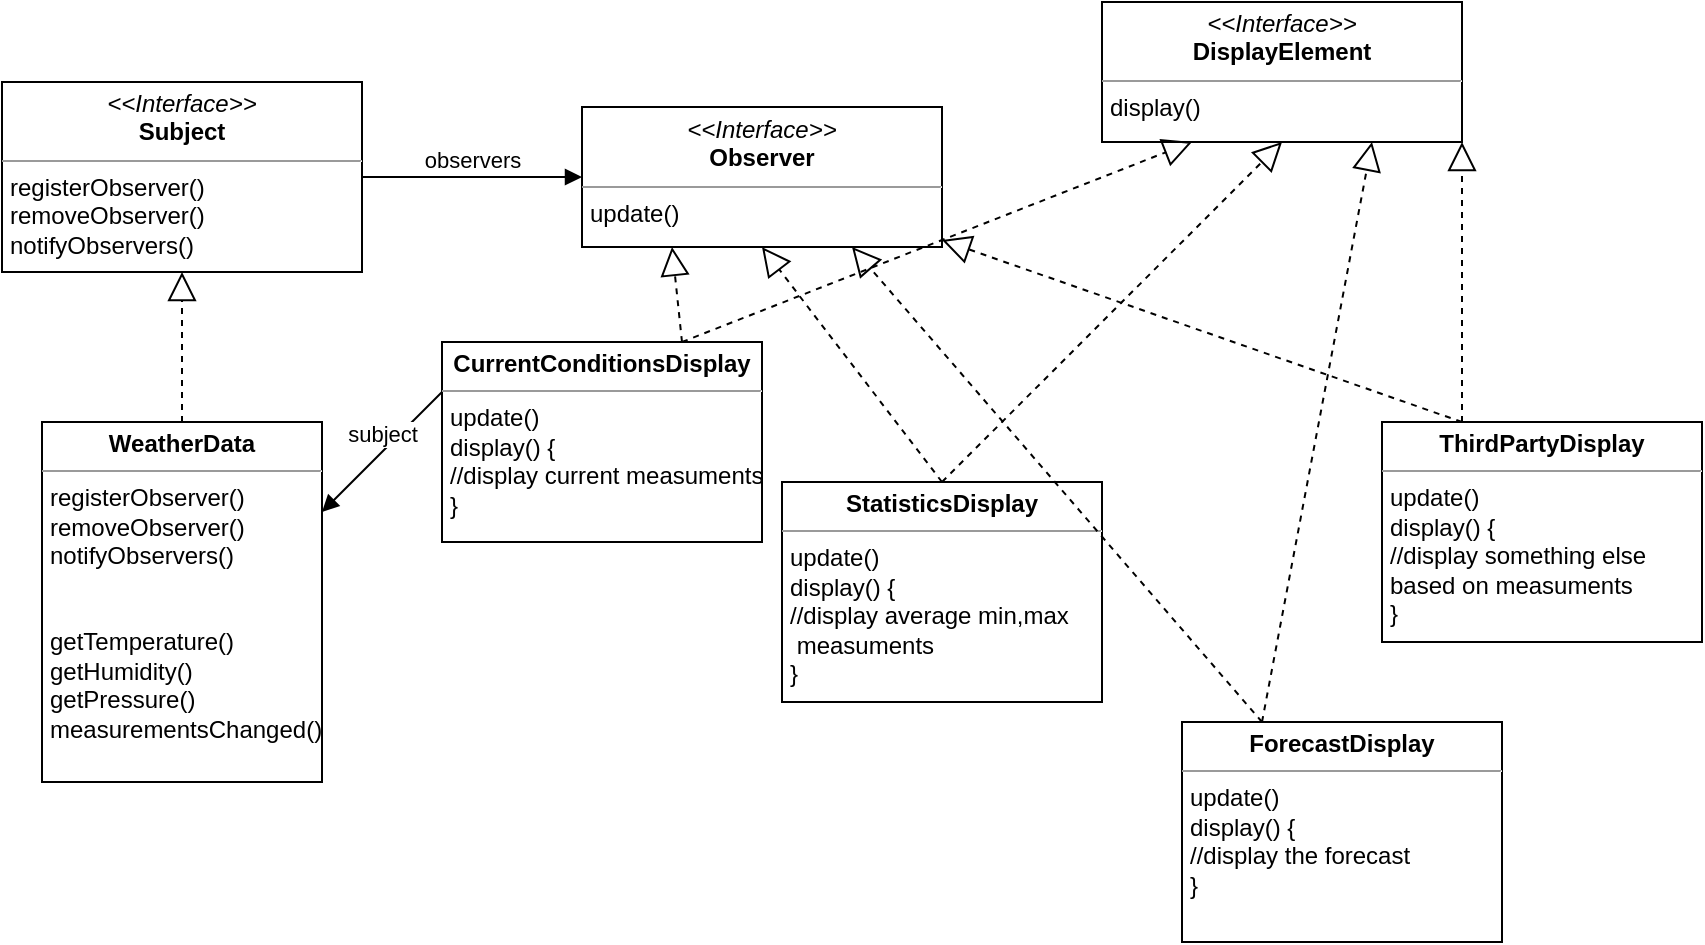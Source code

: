 <mxfile version="13.1.8" type="github"><diagram name="Page-1" id="9f46799a-70d6-7492-0946-bef42562c5a5"><mxGraphModel dx="1038" dy="499" grid="1" gridSize="10" guides="1" tooltips="1" connect="1" arrows="1" fold="1" page="1" pageScale="1" pageWidth="1100" pageHeight="850" background="#ffffff" math="0" shadow="0"><root><mxCell id="0"/><mxCell id="1" parent="0"/><mxCell id="MNW7iOj7MKCPPJrZ487z-16" value="&lt;p style=&quot;margin: 0px ; margin-top: 4px ; text-align: center&quot;&gt;&lt;i&gt;&amp;lt;&amp;lt;Interface&amp;gt;&amp;gt;&lt;/i&gt;&lt;br&gt;&lt;b&gt;Subject&lt;/b&gt;&lt;/p&gt;&lt;hr size=&quot;1&quot;&gt;&lt;p style=&quot;margin: 0px ; margin-left: 4px&quot;&gt;registerObserver()&lt;br&gt;removeObserver()&lt;/p&gt;&lt;p style=&quot;margin: 0px ; margin-left: 4px&quot;&gt;notifyObservers()&lt;/p&gt;" style="verticalAlign=top;align=left;overflow=fill;fontSize=12;fontFamily=Helvetica;html=1;" vertex="1" parent="1"><mxGeometry x="120" y="70" width="180" height="95" as="geometry"/></mxCell><mxCell id="MNW7iOj7MKCPPJrZ487z-25" value="&lt;p style=&quot;margin: 0px ; margin-top: 4px ; text-align: center&quot;&gt;&lt;i&gt;&amp;lt;&amp;lt;Interface&amp;gt;&amp;gt;&lt;/i&gt;&lt;br&gt;&lt;b&gt;Observer&lt;/b&gt;&lt;/p&gt;&lt;hr size=&quot;1&quot;&gt;&lt;p style=&quot;margin: 0px ; margin-left: 4px&quot;&gt;update()&lt;/p&gt;" style="verticalAlign=top;align=left;overflow=fill;fontSize=12;fontFamily=Helvetica;html=1;" vertex="1" parent="1"><mxGeometry x="410" y="82.5" width="180" height="70" as="geometry"/></mxCell><mxCell id="MNW7iOj7MKCPPJrZ487z-28" value="&lt;p style=&quot;margin: 0px ; margin-top: 4px ; text-align: center&quot;&gt;&lt;i&gt;&amp;lt;&amp;lt;Interface&amp;gt;&amp;gt;&lt;/i&gt;&lt;br&gt;&lt;b&gt;DisplayElement&lt;/b&gt;&lt;/p&gt;&lt;hr size=&quot;1&quot;&gt;&lt;p style=&quot;margin: 0px ; margin-left: 4px&quot;&gt;display()&lt;/p&gt;" style="verticalAlign=top;align=left;overflow=fill;fontSize=12;fontFamily=Helvetica;html=1;" vertex="1" parent="1"><mxGeometry x="670" y="30" width="180" height="70" as="geometry"/></mxCell><mxCell id="MNW7iOj7MKCPPJrZ487z-48" value="&lt;p style=&quot;margin: 0px ; margin-top: 4px ; text-align: center&quot;&gt;&lt;b&gt;WeatherData&lt;/b&gt;&lt;/p&gt;&lt;hr size=&quot;1&quot;&gt;&lt;div style=&quot;height: 2px&quot;&gt;&lt;p style=&quot;margin: 0px 0px 0px 4px&quot;&gt;registerObserver()&lt;br&gt;removeObserver()&lt;/p&gt;&lt;p style=&quot;margin: 0px 0px 0px 4px&quot;&gt;notifyObservers()&lt;/p&gt;&lt;p style=&quot;margin: 0px 0px 0px 4px&quot;&gt;&lt;br&gt;&lt;/p&gt;&lt;p style=&quot;margin: 0px 0px 0px 4px&quot;&gt;&lt;br&gt;&lt;/p&gt;&lt;p style=&quot;margin: 0px 0px 0px 4px&quot;&gt;getTemperature()&lt;/p&gt;&lt;p style=&quot;margin: 0px 0px 0px 4px&quot;&gt;getHumidity()&lt;/p&gt;&lt;p style=&quot;margin: 0px 0px 0px 4px&quot;&gt;getPressure()&lt;/p&gt;&lt;p style=&quot;margin: 0px 0px 0px 4px&quot;&gt;measurementsChanged()&lt;/p&gt;&lt;/div&gt;" style="verticalAlign=top;align=left;overflow=fill;fontSize=12;fontFamily=Helvetica;html=1;" vertex="1" parent="1"><mxGeometry x="140" y="240" width="140" height="180" as="geometry"/></mxCell><mxCell id="MNW7iOj7MKCPPJrZ487z-52" value="" style="endArrow=block;dashed=1;endFill=0;endSize=12;html=1;strokeColor=#000000;exitX=0.5;exitY=0;exitDx=0;exitDy=0;" edge="1" parent="1" source="MNW7iOj7MKCPPJrZ487z-48" target="MNW7iOj7MKCPPJrZ487z-16"><mxGeometry width="160" relative="1" as="geometry"><mxPoint x="290" y="330" as="sourcePoint"/><mxPoint x="450" y="330" as="targetPoint"/></mxGeometry></mxCell><mxCell id="MNW7iOj7MKCPPJrZ487z-53" value="observers" style="html=1;verticalAlign=bottom;endArrow=block;strokeColor=#000000;exitX=1;exitY=0.5;exitDx=0;exitDy=0;entryX=0;entryY=0.5;entryDx=0;entryDy=0;" edge="1" parent="1" source="MNW7iOj7MKCPPJrZ487z-16" target="MNW7iOj7MKCPPJrZ487z-25"><mxGeometry width="80" relative="1" as="geometry"><mxPoint x="320" y="340" as="sourcePoint"/><mxPoint x="400" y="340" as="targetPoint"/></mxGeometry></mxCell><mxCell id="MNW7iOj7MKCPPJrZ487z-55" value="subject" style="html=1;verticalAlign=bottom;endArrow=block;strokeColor=#000000;entryX=1;entryY=0.25;entryDx=0;entryDy=0;exitX=0;exitY=0.25;exitDx=0;exitDy=0;" edge="1" parent="1" source="MNW7iOj7MKCPPJrZ487z-56" target="MNW7iOj7MKCPPJrZ487z-48"><mxGeometry width="80" relative="1" as="geometry"><mxPoint x="350" y="350" as="sourcePoint"/><mxPoint x="350" y="420" as="targetPoint"/></mxGeometry></mxCell><mxCell id="MNW7iOj7MKCPPJrZ487z-56" value="&lt;p style=&quot;margin: 0px ; margin-top: 4px ; text-align: center&quot;&gt;&lt;b&gt;CurrentConditionsDisplay&lt;/b&gt;&lt;/p&gt;&lt;hr size=&quot;1&quot;&gt;&lt;div style=&quot;height: 2px&quot;&gt;&lt;p style=&quot;margin: 0px 0px 0px 4px&quot;&gt;update()&lt;/p&gt;&lt;p style=&quot;margin: 0px 0px 0px 4px&quot;&gt;display() {&amp;nbsp;&lt;/p&gt;&lt;p style=&quot;margin: 0px 0px 0px 4px&quot;&gt;//display current measuments&lt;/p&gt;&lt;p style=&quot;margin: 0px 0px 0px 4px&quot;&gt;}&lt;/p&gt;&lt;/div&gt;" style="verticalAlign=top;align=left;overflow=fill;fontSize=12;fontFamily=Helvetica;html=1;" vertex="1" parent="1"><mxGeometry x="340" y="200" width="160" height="100" as="geometry"/></mxCell><mxCell id="MNW7iOj7MKCPPJrZ487z-58" value="" style="endArrow=block;dashed=1;endFill=0;endSize=12;html=1;strokeColor=#000000;exitX=0.75;exitY=0;exitDx=0;exitDy=0;entryX=0.25;entryY=1;entryDx=0;entryDy=0;" edge="1" parent="1" source="MNW7iOj7MKCPPJrZ487z-56" target="MNW7iOj7MKCPPJrZ487z-25"><mxGeometry width="160" relative="1" as="geometry"><mxPoint x="640" y="275" as="sourcePoint"/><mxPoint x="640" y="200" as="targetPoint"/></mxGeometry></mxCell><mxCell id="MNW7iOj7MKCPPJrZ487z-59" value="" style="endArrow=block;dashed=1;endFill=0;endSize=12;html=1;strokeColor=#000000;exitX=0.75;exitY=0;exitDx=0;exitDy=0;entryX=0.25;entryY=1;entryDx=0;entryDy=0;" edge="1" parent="1" source="MNW7iOj7MKCPPJrZ487z-56" target="MNW7iOj7MKCPPJrZ487z-28"><mxGeometry width="160" relative="1" as="geometry"><mxPoint x="470" y="210" as="sourcePoint"/><mxPoint x="600" y="190" as="targetPoint"/></mxGeometry></mxCell><mxCell id="MNW7iOj7MKCPPJrZ487z-60" value="&lt;p style=&quot;margin: 0px ; margin-top: 4px ; text-align: center&quot;&gt;&lt;b&gt;StatisticsDisplay&lt;/b&gt;&lt;/p&gt;&lt;hr size=&quot;1&quot;&gt;&lt;div style=&quot;height: 2px&quot;&gt;&lt;p style=&quot;margin: 0px 0px 0px 4px&quot;&gt;update()&lt;/p&gt;&lt;p style=&quot;margin: 0px 0px 0px 4px&quot;&gt;display() {&amp;nbsp;&lt;/p&gt;&lt;p style=&quot;margin: 0px 0px 0px 4px&quot;&gt;//display average min,max&lt;/p&gt;&lt;p style=&quot;margin: 0px 0px 0px 4px&quot;&gt;&amp;nbsp;measuments&lt;/p&gt;&lt;p style=&quot;margin: 0px 0px 0px 4px&quot;&gt;}&lt;/p&gt;&lt;/div&gt;" style="verticalAlign=top;align=left;overflow=fill;fontSize=12;fontFamily=Helvetica;html=1;" vertex="1" parent="1"><mxGeometry x="510" y="270" width="160" height="110" as="geometry"/></mxCell><mxCell id="MNW7iOj7MKCPPJrZ487z-61" value="" style="endArrow=block;dashed=1;endFill=0;endSize=12;html=1;strokeColor=#000000;exitX=0.5;exitY=0;exitDx=0;exitDy=0;entryX=0.5;entryY=1;entryDx=0;entryDy=0;" edge="1" parent="1" source="MNW7iOj7MKCPPJrZ487z-60" target="MNW7iOj7MKCPPJrZ487z-25"><mxGeometry width="160" relative="1" as="geometry"><mxPoint x="470" y="210" as="sourcePoint"/><mxPoint x="710" y="220" as="targetPoint"/></mxGeometry></mxCell><mxCell id="MNW7iOj7MKCPPJrZ487z-62" value="" style="endArrow=block;dashed=1;endFill=0;endSize=12;html=1;strokeColor=#000000;exitX=0.5;exitY=0;exitDx=0;exitDy=0;entryX=0.5;entryY=1;entryDx=0;entryDy=0;" edge="1" parent="1" source="MNW7iOj7MKCPPJrZ487z-60" target="MNW7iOj7MKCPPJrZ487z-28"><mxGeometry width="160" relative="1" as="geometry"><mxPoint x="600" y="280" as="sourcePoint"/><mxPoint x="510" y="162.5" as="targetPoint"/></mxGeometry></mxCell><mxCell id="MNW7iOj7MKCPPJrZ487z-63" value="&lt;p style=&quot;margin: 0px ; margin-top: 4px ; text-align: center&quot;&gt;&lt;b&gt;ForecastDisplay&lt;/b&gt;&lt;/p&gt;&lt;hr size=&quot;1&quot;&gt;&lt;div style=&quot;height: 2px&quot;&gt;&lt;p style=&quot;margin: 0px 0px 0px 4px&quot;&gt;update()&lt;/p&gt;&lt;p style=&quot;margin: 0px 0px 0px 4px&quot;&gt;display() {&amp;nbsp;&lt;/p&gt;&lt;p style=&quot;margin: 0px 0px 0px 4px&quot;&gt;//display the forecast&lt;/p&gt;&lt;p style=&quot;margin: 0px 0px 0px 4px&quot;&gt;}&lt;/p&gt;&lt;/div&gt;" style="verticalAlign=top;align=left;overflow=fill;fontSize=12;fontFamily=Helvetica;html=1;" vertex="1" parent="1"><mxGeometry x="710" y="390" width="160" height="110" as="geometry"/></mxCell><mxCell id="MNW7iOj7MKCPPJrZ487z-64" value="" style="endArrow=block;dashed=1;endFill=0;endSize=12;html=1;strokeColor=#000000;exitX=0.25;exitY=0;exitDx=0;exitDy=0;entryX=0.75;entryY=1;entryDx=0;entryDy=0;" edge="1" parent="1" source="MNW7iOj7MKCPPJrZ487z-63" target="MNW7iOj7MKCPPJrZ487z-25"><mxGeometry width="160" relative="1" as="geometry"><mxPoint x="870" y="347.5" as="sourcePoint"/><mxPoint x="780" y="230" as="targetPoint"/></mxGeometry></mxCell><mxCell id="MNW7iOj7MKCPPJrZ487z-66" value="" style="endArrow=block;dashed=1;endFill=0;endSize=12;html=1;strokeColor=#000000;exitX=0.25;exitY=0;exitDx=0;exitDy=0;entryX=0.75;entryY=1;entryDx=0;entryDy=0;" edge="1" parent="1" source="MNW7iOj7MKCPPJrZ487z-63" target="MNW7iOj7MKCPPJrZ487z-28"><mxGeometry width="160" relative="1" as="geometry"><mxPoint x="750" y="330" as="sourcePoint"/><mxPoint x="555" y="162.5" as="targetPoint"/></mxGeometry></mxCell><mxCell id="MNW7iOj7MKCPPJrZ487z-67" value="&lt;p style=&quot;margin: 0px ; margin-top: 4px ; text-align: center&quot;&gt;&lt;b&gt;ThirdPartyDisplay&lt;/b&gt;&lt;/p&gt;&lt;hr size=&quot;1&quot;&gt;&lt;div style=&quot;height: 2px&quot;&gt;&lt;p style=&quot;margin: 0px 0px 0px 4px&quot;&gt;update()&lt;/p&gt;&lt;p style=&quot;margin: 0px 0px 0px 4px&quot;&gt;display() {&amp;nbsp;&lt;/p&gt;&lt;p style=&quot;margin: 0px 0px 0px 4px&quot;&gt;//display something else&lt;/p&gt;&lt;p style=&quot;margin: 0px 0px 0px 4px&quot;&gt;based on measuments&lt;/p&gt;&lt;p style=&quot;margin: 0px 0px 0px 4px&quot;&gt;}&lt;/p&gt;&lt;/div&gt;" style="verticalAlign=top;align=left;overflow=fill;fontSize=12;fontFamily=Helvetica;html=1;" vertex="1" parent="1"><mxGeometry x="810" y="240" width="160" height="110" as="geometry"/></mxCell><mxCell id="MNW7iOj7MKCPPJrZ487z-68" value="" style="endArrow=block;dashed=1;endFill=0;endSize=12;html=1;strokeColor=#000000;exitX=0.25;exitY=0;exitDx=0;exitDy=0;" edge="1" parent="1" source="MNW7iOj7MKCPPJrZ487z-67" target="MNW7iOj7MKCPPJrZ487z-25"><mxGeometry width="160" relative="1" as="geometry"><mxPoint x="845" y="350" as="sourcePoint"/><mxPoint x="620" y="102.5" as="targetPoint"/></mxGeometry></mxCell><mxCell id="MNW7iOj7MKCPPJrZ487z-69" value="" style="endArrow=block;dashed=1;endFill=0;endSize=12;html=1;strokeColor=#000000;entryX=1;entryY=1;entryDx=0;entryDy=0;" edge="1" parent="1" target="MNW7iOj7MKCPPJrZ487z-28"><mxGeometry width="160" relative="1" as="geometry"><mxPoint x="850" y="240" as="sourcePoint"/><mxPoint x="640" y="64.97" as="targetPoint"/></mxGeometry></mxCell></root></mxGraphModel></diagram></mxfile>